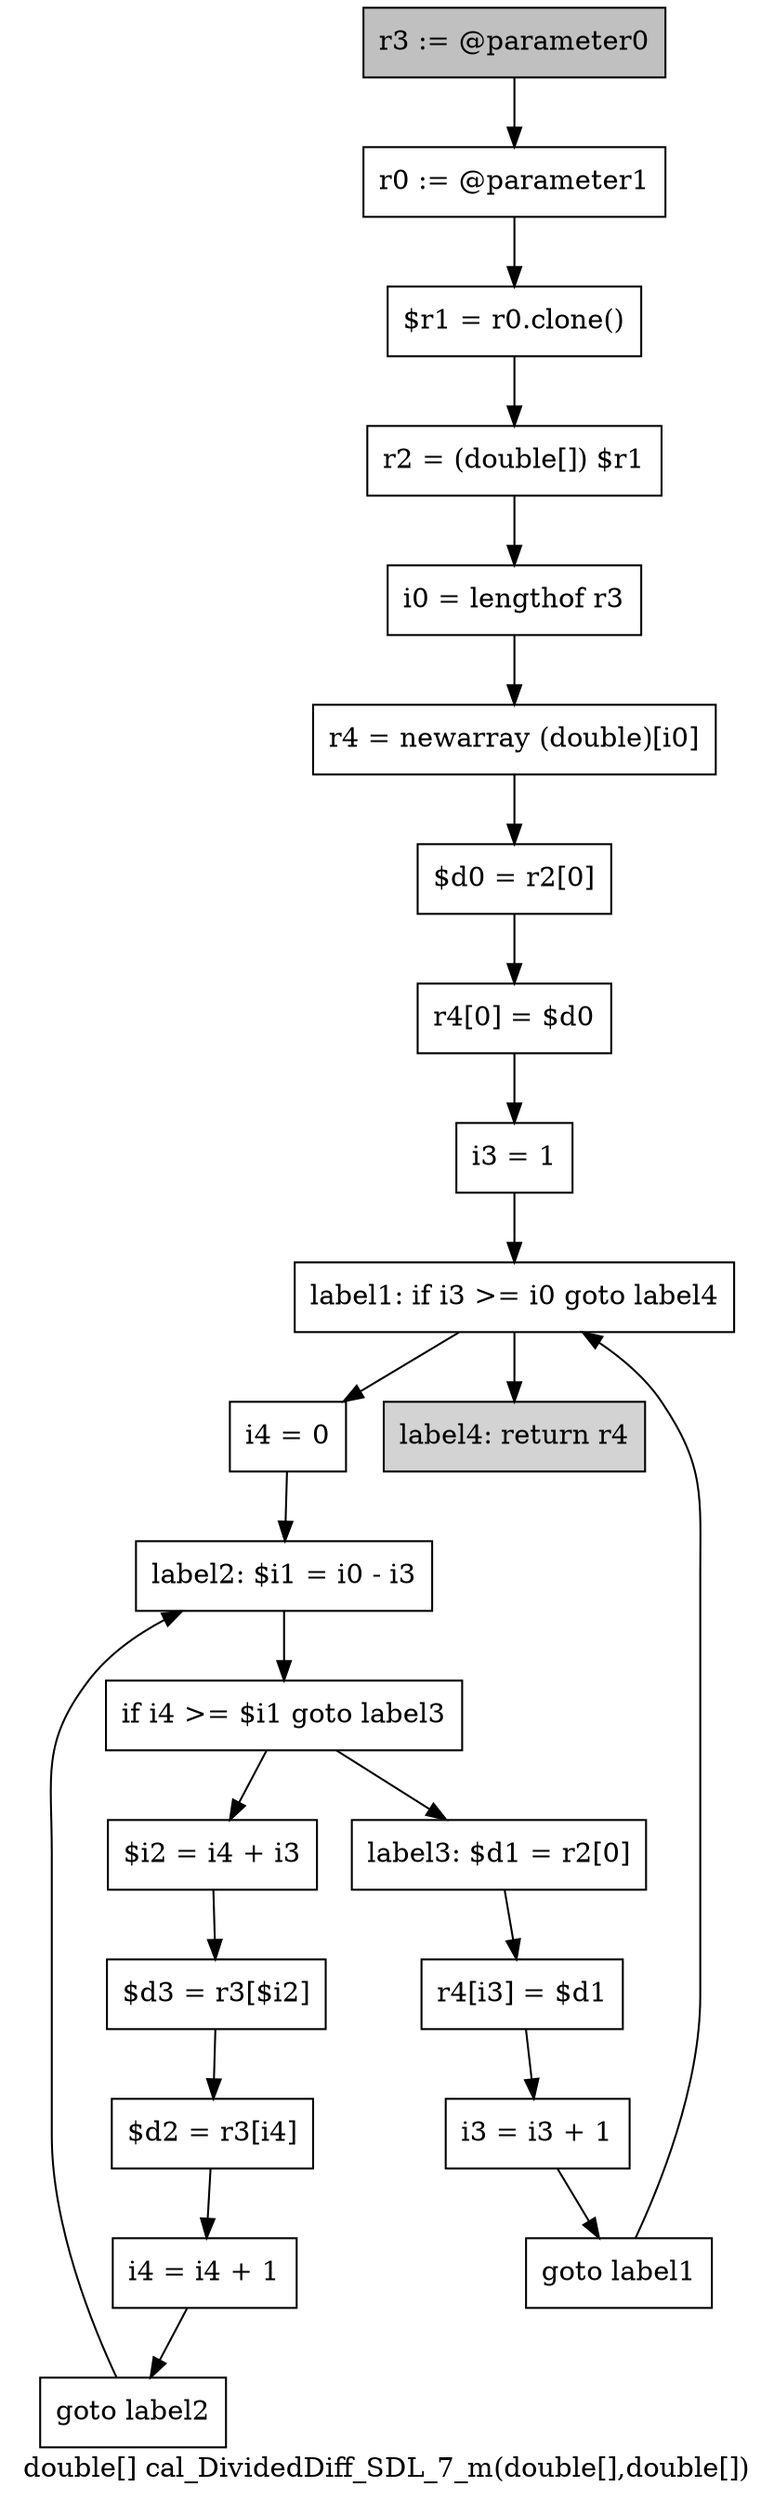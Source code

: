 digraph "double[] cal_DividedDiff_SDL_7_m(double[],double[])" {
    label="double[] cal_DividedDiff_SDL_7_m(double[],double[])";
    node [shape=box];
    "0" [style=filled,fillcolor=gray,label="r3 := @parameter0",];
    "1" [label="r0 := @parameter1",];
    "0"->"1";
    "2" [label="$r1 = r0.clone()",];
    "1"->"2";
    "3" [label="r2 = (double[]) $r1",];
    "2"->"3";
    "4" [label="i0 = lengthof r3",];
    "3"->"4";
    "5" [label="r4 = newarray (double)[i0]",];
    "4"->"5";
    "6" [label="$d0 = r2[0]",];
    "5"->"6";
    "7" [label="r4[0] = $d0",];
    "6"->"7";
    "8" [label="i3 = 1",];
    "7"->"8";
    "9" [label="label1: if i3 >= i0 goto label4",];
    "8"->"9";
    "10" [label="i4 = 0",];
    "9"->"10";
    "22" [style=filled,fillcolor=lightgray,label="label4: return r4",];
    "9"->"22";
    "11" [label="label2: $i1 = i0 - i3",];
    "10"->"11";
    "12" [label="if i4 >= $i1 goto label3",];
    "11"->"12";
    "13" [label="$i2 = i4 + i3",];
    "12"->"13";
    "18" [label="label3: $d1 = r2[0]",];
    "12"->"18";
    "14" [label="$d3 = r3[$i2]",];
    "13"->"14";
    "15" [label="$d2 = r3[i4]",];
    "14"->"15";
    "16" [label="i4 = i4 + 1",];
    "15"->"16";
    "17" [label="goto label2",];
    "16"->"17";
    "17"->"11";
    "19" [label="r4[i3] = $d1",];
    "18"->"19";
    "20" [label="i3 = i3 + 1",];
    "19"->"20";
    "21" [label="goto label1",];
    "20"->"21";
    "21"->"9";
}
